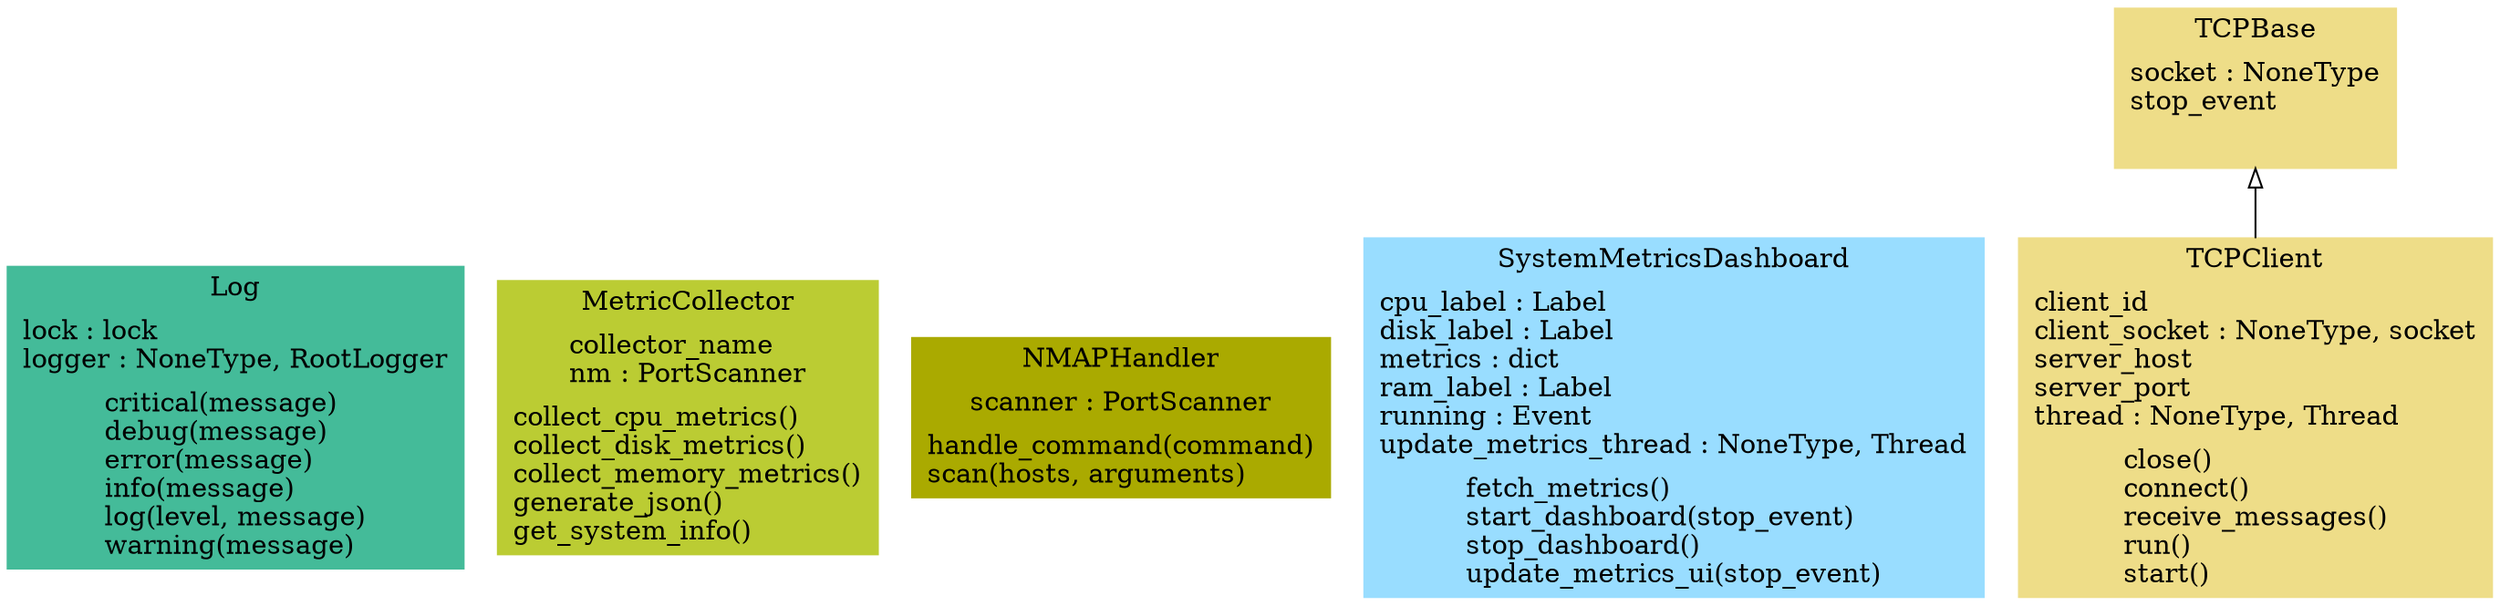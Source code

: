 digraph "classes_Harvester" {
rankdir=BT
charset="utf-8"
"logger.logger.Log" [color="#44BB99", fontcolor="black", label=<{Log|lock : lock<br ALIGN="LEFT"/>logger : NoneType, RootLogger<br ALIGN="LEFT"/>|critical(message)<br ALIGN="LEFT"/>debug(message)<br ALIGN="LEFT"/>error(message)<br ALIGN="LEFT"/>info(message)<br ALIGN="LEFT"/>log(level, message)<br ALIGN="LEFT"/>warning(message)<br ALIGN="LEFT"/>}>, shape="record", style="filled"];
"metric_collector.collector.MetricCollector" [color="#BBCC33", fontcolor="black", label=<{MetricCollector|collector_name<br ALIGN="LEFT"/>nm : PortScanner<br ALIGN="LEFT"/>|collect_cpu_metrics()<br ALIGN="LEFT"/>collect_disk_metrics()<br ALIGN="LEFT"/>collect_memory_metrics()<br ALIGN="LEFT"/>generate_json()<br ALIGN="LEFT"/>get_system_info()<br ALIGN="LEFT"/>}>, shape="record", style="filled"];
"nmap_scanner.nmap_scanner.NMAPHandler" [color="#AAAA00", fontcolor="black", label=<{NMAPHandler|scanner : PortScanner<br ALIGN="LEFT"/>|handle_command(command)<br ALIGN="LEFT"/>scan(hosts, arguments)<br ALIGN="LEFT"/>}>, shape="record", style="filled"];
"ihm.ihm.SystemMetricsDashboard" [color="#99DDFF", fontcolor="black", label=<{SystemMetricsDashboard|cpu_label : Label<br ALIGN="LEFT"/>disk_label : Label<br ALIGN="LEFT"/>metrics : dict<br ALIGN="LEFT"/>ram_label : Label<br ALIGN="LEFT"/>running : Event<br ALIGN="LEFT"/>update_metrics_thread : NoneType, Thread<br ALIGN="LEFT"/>|fetch_metrics()<br ALIGN="LEFT"/>start_dashboard(stop_event)<br ALIGN="LEFT"/>stop_dashboard()<br ALIGN="LEFT"/>update_metrics_ui(stop_event)<br ALIGN="LEFT"/>}>, shape="record", style="filled"];
"tcp_handler.tcp_base.TCPBase" [color="#EEDD88", fontcolor="black", label=<{TCPBase|socket : NoneType<br ALIGN="LEFT"/>stop_event<br ALIGN="LEFT"/>|}>, shape="record", style="filled"];
"tcp_handler.tcp_client.TCPClient" [color="#EEDD88", fontcolor="black", label=<{TCPClient|client_id<br ALIGN="LEFT"/>client_socket : NoneType, socket<br ALIGN="LEFT"/>server_host<br ALIGN="LEFT"/>server_port<br ALIGN="LEFT"/>thread : NoneType, Thread<br ALIGN="LEFT"/>|close()<br ALIGN="LEFT"/>connect()<br ALIGN="LEFT"/>receive_messages()<br ALIGN="LEFT"/>run()<br ALIGN="LEFT"/>start()<br ALIGN="LEFT"/>}>, shape="record", style="filled"];
"tcp_handler.tcp_client.TCPClient" -> "tcp_handler.tcp_base.TCPBase" [arrowhead="empty", arrowtail="none"];
}
